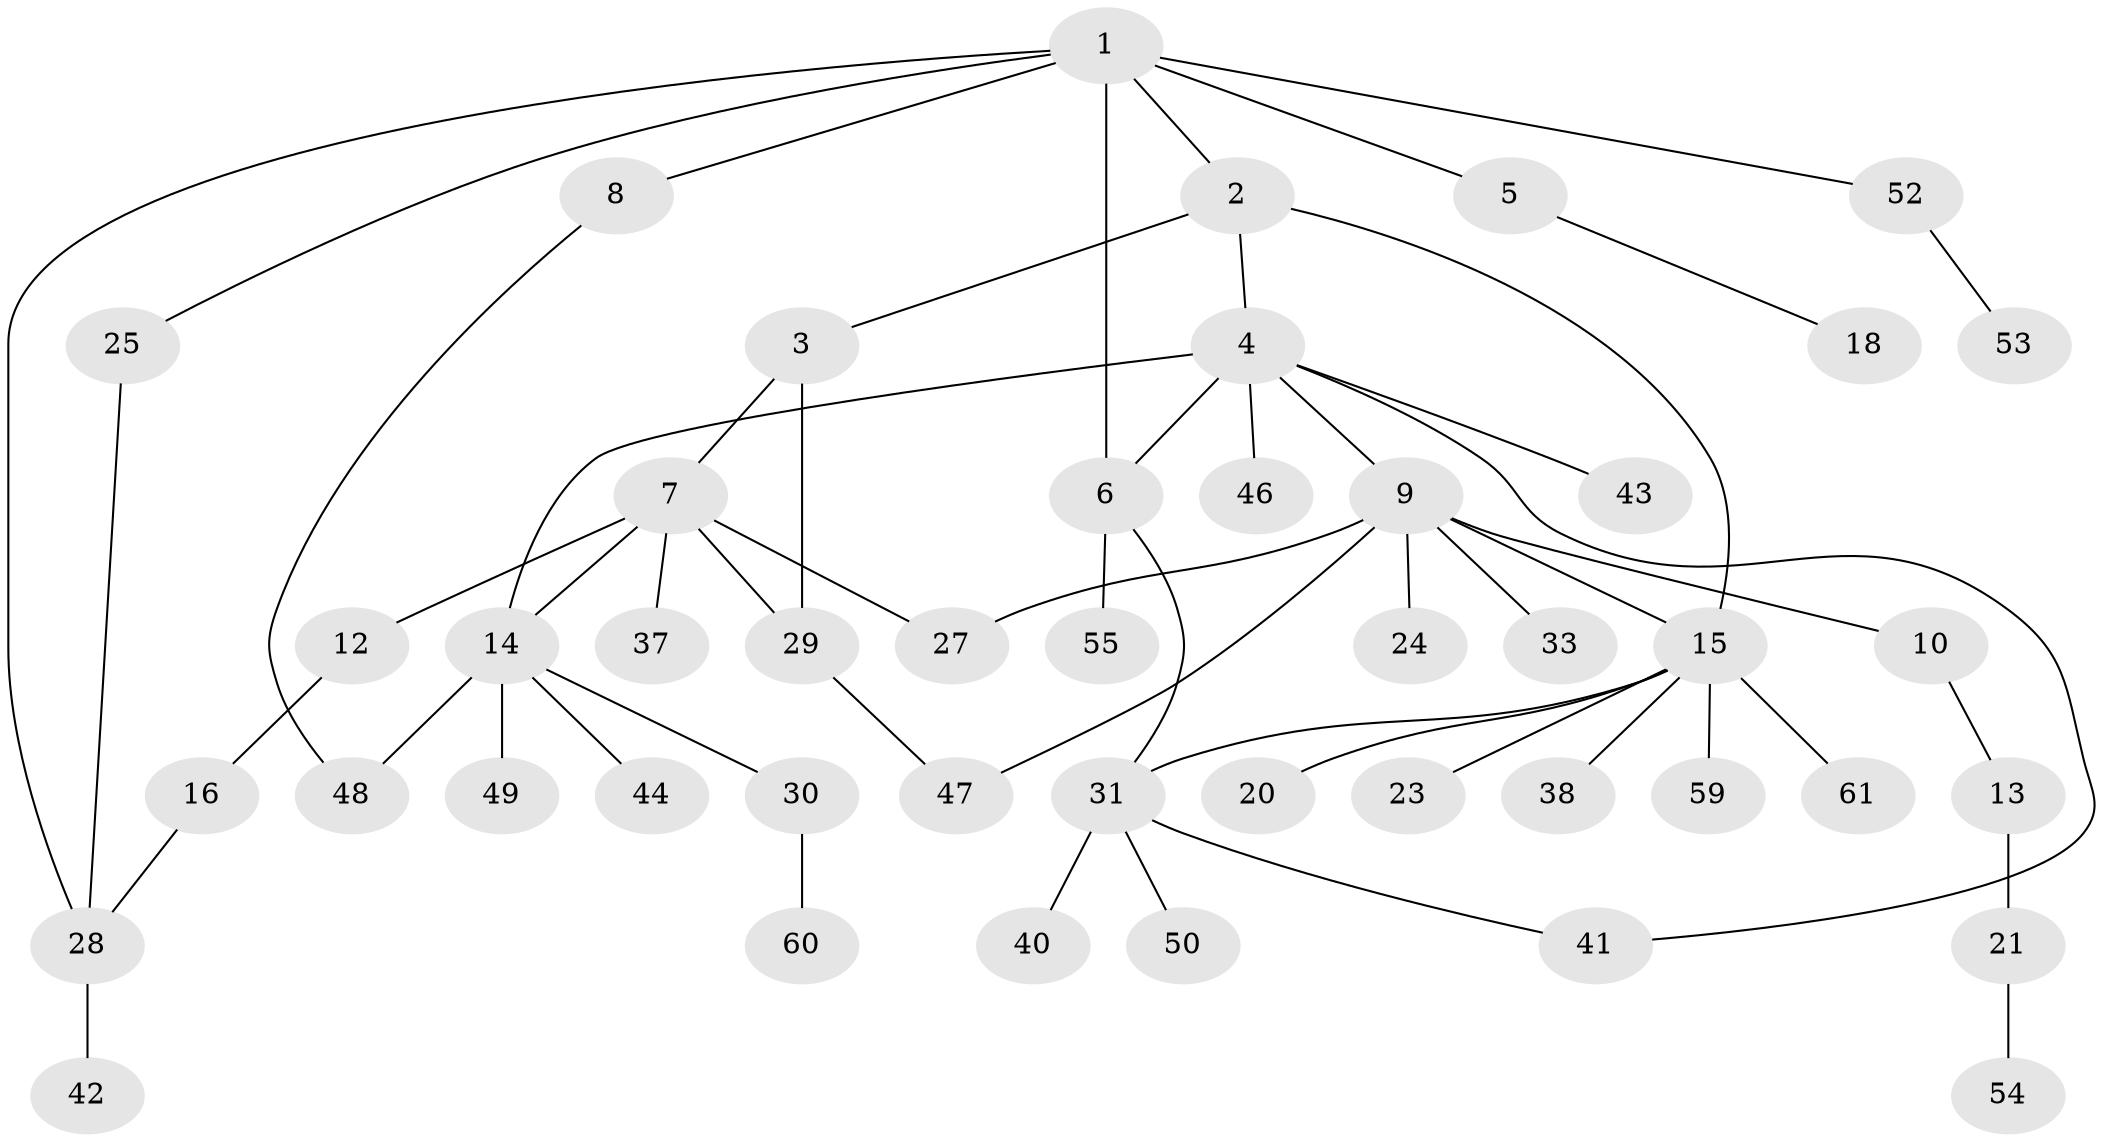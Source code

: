 // original degree distribution, {8: 0.015384615384615385, 5: 0.07692307692307693, 4: 0.07692307692307693, 2: 0.2153846153846154, 3: 0.1076923076923077, 7: 0.03076923076923077, 1: 0.46153846153846156, 6: 0.015384615384615385}
// Generated by graph-tools (version 1.1) at 2025/41/03/06/25 10:41:49]
// undirected, 46 vertices, 56 edges
graph export_dot {
graph [start="1"]
  node [color=gray90,style=filled];
  1 [super="+26"];
  2 [super="+19"];
  3 [super="+17"];
  4 [super="+22"];
  5;
  6 [super="+45"];
  7 [super="+11"];
  8;
  9 [super="+58"];
  10;
  12 [super="+34"];
  13 [super="+62"];
  14 [super="+35"];
  15 [super="+36"];
  16;
  18;
  20;
  21 [super="+32"];
  23;
  24;
  25;
  27 [super="+57"];
  28 [super="+65"];
  29 [super="+63"];
  30 [super="+51"];
  31 [super="+39"];
  33;
  37;
  38;
  40;
  41;
  42;
  43 [super="+64"];
  44;
  46;
  47;
  48 [super="+56"];
  49;
  50;
  52;
  53;
  54;
  55;
  59;
  60;
  61;
  1 -- 2;
  1 -- 5;
  1 -- 8;
  1 -- 25;
  1 -- 28;
  1 -- 52;
  1 -- 6;
  2 -- 3;
  2 -- 4;
  2 -- 15;
  3 -- 7;
  3 -- 29;
  4 -- 6 [weight=2];
  4 -- 9;
  4 -- 41;
  4 -- 46;
  4 -- 43;
  4 -- 14;
  5 -- 18;
  6 -- 31;
  6 -- 55;
  7 -- 12;
  7 -- 37;
  7 -- 29;
  7 -- 14;
  7 -- 27;
  8 -- 48;
  9 -- 10;
  9 -- 24;
  9 -- 27;
  9 -- 33;
  9 -- 47;
  9 -- 15;
  10 -- 13;
  12 -- 16;
  13 -- 21;
  14 -- 30;
  14 -- 44;
  14 -- 48;
  14 -- 49;
  15 -- 20;
  15 -- 23;
  15 -- 38;
  15 -- 59;
  15 -- 61;
  15 -- 31;
  16 -- 28;
  21 -- 54;
  25 -- 28;
  28 -- 42;
  29 -- 47;
  30 -- 60;
  31 -- 40;
  31 -- 41;
  31 -- 50;
  52 -- 53;
}
